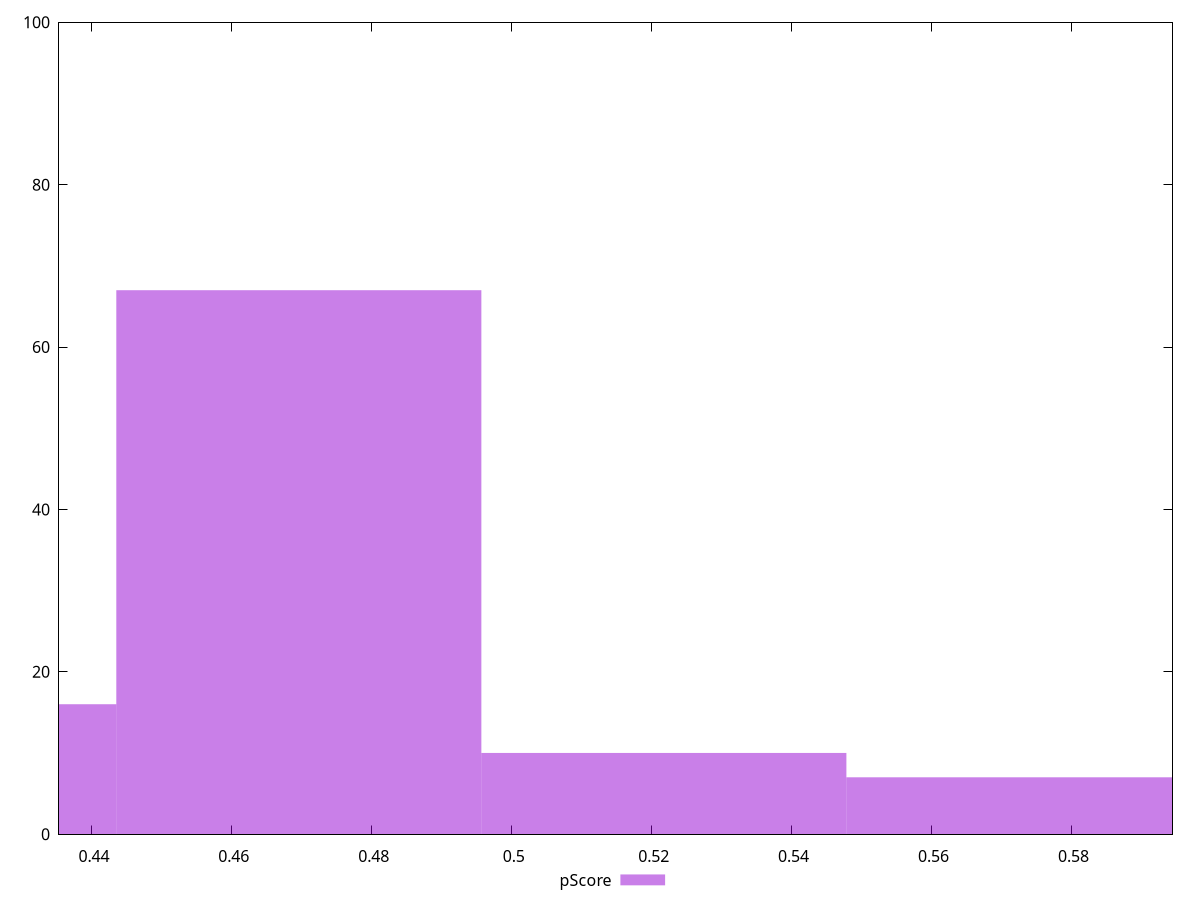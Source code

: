 reset

$pScore <<EOF
0.4695725785630267 67
0.4173978476115793 16
0.5217473095144741 10
0.5739220404659215 7
EOF

set key outside below
set boxwidth 0.05217473095144741
set xrange [0.43529411764705883:0.5944444444444444]
set yrange [0:100]
set trange [0:100]
set style fill transparent solid 0.5 noborder
set terminal svg size 640, 490 enhanced background rgb 'white'
set output "report_00009_2021-02-08T22-37-41.559Z/uses-http2/samples/pages+cached+noadtech+nomedia+nocss/pScore/histogram.svg"

plot $pScore title "pScore" with boxes

reset
